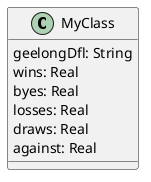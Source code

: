 @startuml "2179821978"


class MyClass{
  geelongDfl: String
  wins: Real
  byes: Real
  losses: Real
  draws: Real
  against: Real
}




@enduml